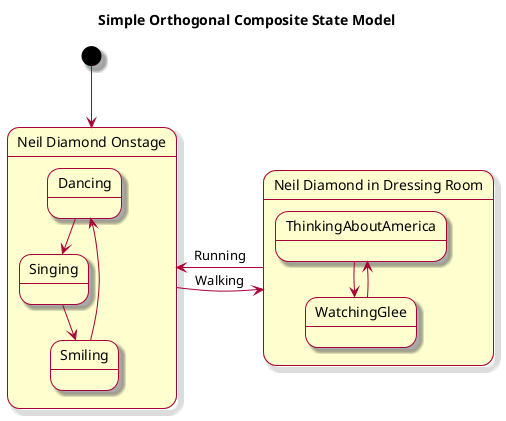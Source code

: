 @startuml Simple Orthogonal Composite State Model - State Diagram

skin rose

title Simple Orthogonal Composite State Model
[*] --> NeilDiamond
state NeilDiamond 

state "Neil Diamond Onstage" as NeilDiamond {
  state Dancing
  state Singing
  state Smiling
  Dancing --> Singing
  Singing --> Smiling
  Smiling --> Dancing
}

state NDoff
state "Neil Diamond in Dressing Room" as NDoff {
  state ThinkingAboutAmerica
  state WatchingGlee
  ThinkingAboutAmerica --> WatchingGlee
  WatchingGlee --> ThinkingAboutAmerica
}

NeilDiamond -Right-> NDoff : Walking
NDoff -Left-> NeilDiamond :Running

@enduml
